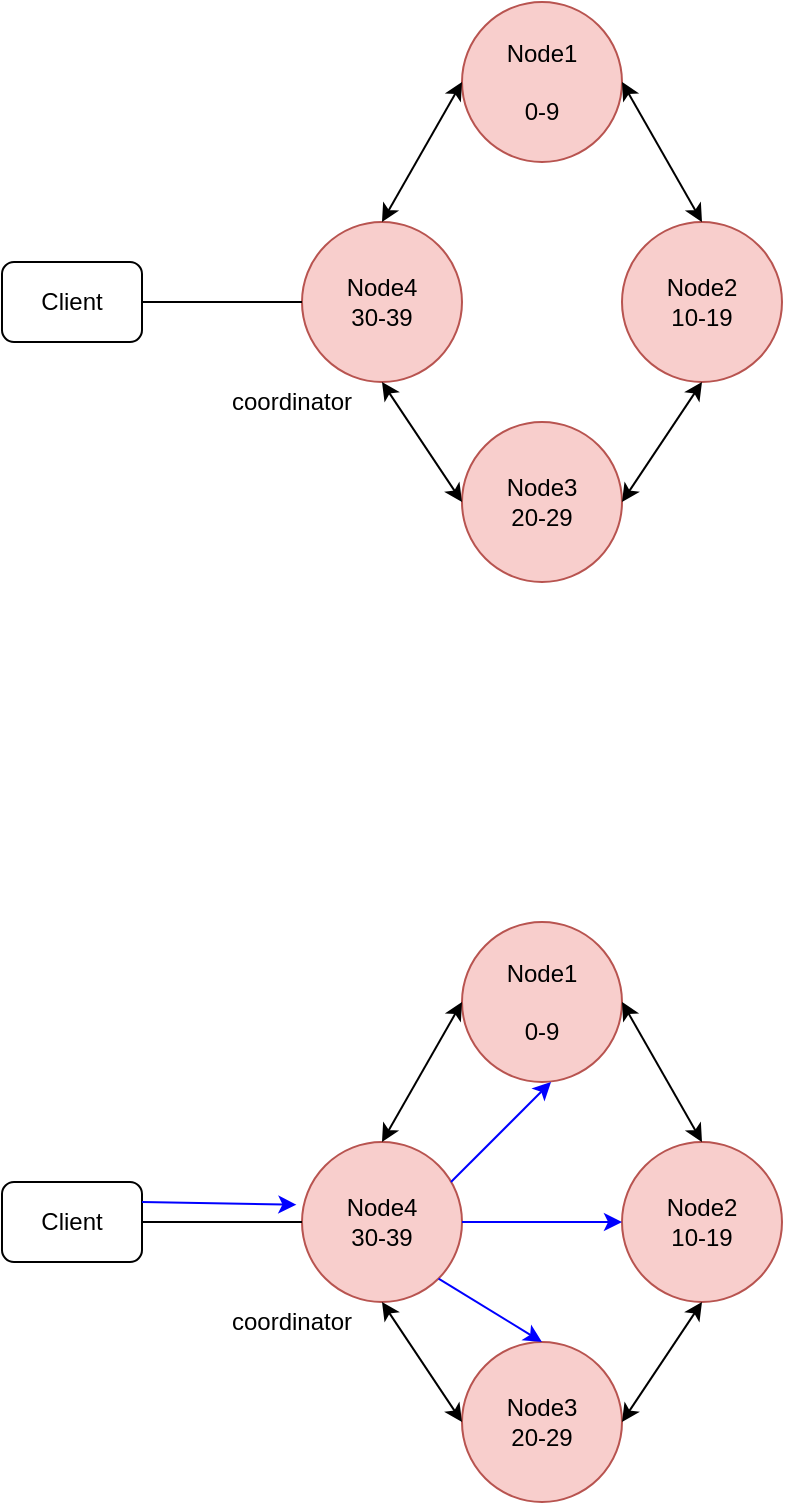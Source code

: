 <mxfile version="10.6.3" type="github"><diagram id="QPM9kCHdhjIRbehFS5Vp" name="ring"><mxGraphModel dx="542" dy="477" grid="1" gridSize="10" guides="1" tooltips="1" connect="1" arrows="1" fold="1" page="1" pageScale="1" pageWidth="850" pageHeight="1100" math="0" shadow="0"><root><mxCell id="0"/><mxCell id="1" parent="0"/><mxCell id="DSkGYE0FmBan6WKatGVe-1" value="Node1&lt;br&gt;&lt;br&gt;0-9&lt;br&gt;" style="ellipse;whiteSpace=wrap;html=1;aspect=fixed;fillColor=#f8cecc;strokeColor=#b85450;" parent="1" vertex="1"><mxGeometry x="430" y="220" width="80" height="80" as="geometry"/></mxCell><mxCell id="DSkGYE0FmBan6WKatGVe-2" value="Node4&lt;br&gt;30-39&lt;br&gt;" style="ellipse;whiteSpace=wrap;html=1;aspect=fixed;fillColor=#f8cecc;strokeColor=#b85450;" parent="1" vertex="1"><mxGeometry x="350" y="330" width="80" height="80" as="geometry"/></mxCell><mxCell id="DSkGYE0FmBan6WKatGVe-3" value="Node2&lt;br&gt;10-19&lt;br&gt;" style="ellipse;whiteSpace=wrap;html=1;aspect=fixed;fillColor=#f8cecc;strokeColor=#b85450;" parent="1" vertex="1"><mxGeometry x="510" y="330" width="80" height="80" as="geometry"/></mxCell><mxCell id="DSkGYE0FmBan6WKatGVe-4" value="Node3&lt;br&gt;20-29&lt;br&gt;" style="ellipse;whiteSpace=wrap;html=1;aspect=fixed;fillColor=#f8cecc;strokeColor=#b85450;" parent="1" vertex="1"><mxGeometry x="430" y="430" width="80" height="80" as="geometry"/></mxCell><mxCell id="DSkGYE0FmBan6WKatGVe-8" value="" style="endArrow=classic;startArrow=classic;html=1;entryX=0;entryY=0.5;entryDx=0;entryDy=0;exitX=0.5;exitY=0;exitDx=0;exitDy=0;" parent="1" source="DSkGYE0FmBan6WKatGVe-2" target="DSkGYE0FmBan6WKatGVe-1" edge="1"><mxGeometry width="50" height="50" relative="1" as="geometry"><mxPoint x="390" y="390" as="sourcePoint"/><mxPoint x="440" y="280" as="targetPoint"/></mxGeometry></mxCell><mxCell id="DSkGYE0FmBan6WKatGVe-9" value="" style="endArrow=classic;startArrow=classic;html=1;entryX=0.5;entryY=1;entryDx=0;entryDy=0;exitX=0;exitY=0.5;exitDx=0;exitDy=0;" parent="1" source="DSkGYE0FmBan6WKatGVe-4" target="DSkGYE0FmBan6WKatGVe-2" edge="1"><mxGeometry width="50" height="50" relative="1" as="geometry"><mxPoint x="265" y="660" as="sourcePoint"/><mxPoint x="415" y="560" as="targetPoint"/></mxGeometry></mxCell><mxCell id="DSkGYE0FmBan6WKatGVe-10" value="" style="endArrow=classic;startArrow=classic;html=1;entryX=0.5;entryY=1;entryDx=0;entryDy=0;exitX=1;exitY=0.5;exitDx=0;exitDy=0;" parent="1" source="DSkGYE0FmBan6WKatGVe-4" target="DSkGYE0FmBan6WKatGVe-3" edge="1"><mxGeometry width="50" height="50" relative="1" as="geometry"><mxPoint x="580" y="610" as="sourcePoint"/><mxPoint x="730" y="510" as="targetPoint"/></mxGeometry></mxCell><mxCell id="DSkGYE0FmBan6WKatGVe-12" value="" style="endArrow=classic;startArrow=classic;html=1;entryX=0.5;entryY=0;entryDx=0;entryDy=0;exitX=1;exitY=0.5;exitDx=0;exitDy=0;" parent="1" source="DSkGYE0FmBan6WKatGVe-1" target="DSkGYE0FmBan6WKatGVe-3" edge="1"><mxGeometry width="50" height="50" relative="1" as="geometry"><mxPoint x="600" y="330" as="sourcePoint"/><mxPoint x="750" y="230" as="targetPoint"/></mxGeometry></mxCell><mxCell id="DSkGYE0FmBan6WKatGVe-13" value="Client" style="rounded=1;whiteSpace=wrap;html=1;" parent="1" vertex="1"><mxGeometry x="200" y="350" width="70" height="40" as="geometry"/></mxCell><mxCell id="DSkGYE0FmBan6WKatGVe-15" value="" style="endArrow=none;html=1;entryX=0;entryY=0.5;entryDx=0;entryDy=0;exitX=1;exitY=0.5;exitDx=0;exitDy=0;" parent="1" source="DSkGYE0FmBan6WKatGVe-13" target="DSkGYE0FmBan6WKatGVe-2" edge="1"><mxGeometry width="50" height="50" relative="1" as="geometry"><mxPoint x="260" y="510" as="sourcePoint"/><mxPoint x="310" y="460" as="targetPoint"/></mxGeometry></mxCell><mxCell id="DSkGYE0FmBan6WKatGVe-16" value="coordinator" style="text;html=1;strokeColor=none;fillColor=none;align=center;verticalAlign=middle;whiteSpace=wrap;rounded=0;" parent="1" vertex="1"><mxGeometry x="290" y="410" width="110" height="20" as="geometry"/></mxCell><mxCell id="nmsjDJfdfxGzaFcDRhB5-1" value="Node1&lt;br&gt;&lt;br&gt;0-9&lt;br&gt;" style="ellipse;whiteSpace=wrap;html=1;aspect=fixed;fillColor=#f8cecc;strokeColor=#b85450;" vertex="1" parent="1"><mxGeometry x="430" y="680" width="80" height="80" as="geometry"/></mxCell><mxCell id="nmsjDJfdfxGzaFcDRhB5-2" value="Node4&lt;br&gt;30-39&lt;br&gt;" style="ellipse;whiteSpace=wrap;html=1;aspect=fixed;fillColor=#f8cecc;strokeColor=#b85450;" vertex="1" parent="1"><mxGeometry x="350" y="790" width="80" height="80" as="geometry"/></mxCell><mxCell id="nmsjDJfdfxGzaFcDRhB5-3" value="Node2&lt;br&gt;10-19&lt;br&gt;" style="ellipse;whiteSpace=wrap;html=1;aspect=fixed;fillColor=#f8cecc;strokeColor=#b85450;" vertex="1" parent="1"><mxGeometry x="510" y="790" width="80" height="80" as="geometry"/></mxCell><mxCell id="nmsjDJfdfxGzaFcDRhB5-4" value="Node3&lt;br&gt;20-29&lt;br&gt;" style="ellipse;whiteSpace=wrap;html=1;aspect=fixed;fillColor=#f8cecc;strokeColor=#b85450;" vertex="1" parent="1"><mxGeometry x="430" y="890" width="80" height="80" as="geometry"/></mxCell><mxCell id="nmsjDJfdfxGzaFcDRhB5-5" value="" style="endArrow=classic;startArrow=classic;html=1;entryX=0;entryY=0.5;entryDx=0;entryDy=0;exitX=0.5;exitY=0;exitDx=0;exitDy=0;" edge="1" parent="1" source="nmsjDJfdfxGzaFcDRhB5-2" target="nmsjDJfdfxGzaFcDRhB5-1"><mxGeometry width="50" height="50" relative="1" as="geometry"><mxPoint x="390" y="850" as="sourcePoint"/><mxPoint x="440" y="740" as="targetPoint"/></mxGeometry></mxCell><mxCell id="nmsjDJfdfxGzaFcDRhB5-6" value="" style="endArrow=classic;startArrow=classic;html=1;entryX=0.5;entryY=1;entryDx=0;entryDy=0;exitX=0;exitY=0.5;exitDx=0;exitDy=0;" edge="1" parent="1" source="nmsjDJfdfxGzaFcDRhB5-4" target="nmsjDJfdfxGzaFcDRhB5-2"><mxGeometry width="50" height="50" relative="1" as="geometry"><mxPoint x="265" y="1120" as="sourcePoint"/><mxPoint x="415" y="1020" as="targetPoint"/></mxGeometry></mxCell><mxCell id="nmsjDJfdfxGzaFcDRhB5-7" value="" style="endArrow=classic;startArrow=classic;html=1;entryX=0.5;entryY=1;entryDx=0;entryDy=0;exitX=1;exitY=0.5;exitDx=0;exitDy=0;" edge="1" parent="1" source="nmsjDJfdfxGzaFcDRhB5-4" target="nmsjDJfdfxGzaFcDRhB5-3"><mxGeometry width="50" height="50" relative="1" as="geometry"><mxPoint x="580" y="1070" as="sourcePoint"/><mxPoint x="730" y="970" as="targetPoint"/></mxGeometry></mxCell><mxCell id="nmsjDJfdfxGzaFcDRhB5-8" value="" style="endArrow=classic;startArrow=classic;html=1;entryX=0.5;entryY=0;entryDx=0;entryDy=0;exitX=1;exitY=0.5;exitDx=0;exitDy=0;" edge="1" parent="1" source="nmsjDJfdfxGzaFcDRhB5-1" target="nmsjDJfdfxGzaFcDRhB5-3"><mxGeometry width="50" height="50" relative="1" as="geometry"><mxPoint x="600" y="790" as="sourcePoint"/><mxPoint x="750" y="690" as="targetPoint"/></mxGeometry></mxCell><mxCell id="nmsjDJfdfxGzaFcDRhB5-9" value="Client" style="rounded=1;whiteSpace=wrap;html=1;" vertex="1" parent="1"><mxGeometry x="200" y="810" width="70" height="40" as="geometry"/></mxCell><mxCell id="nmsjDJfdfxGzaFcDRhB5-10" value="" style="endArrow=none;html=1;entryX=0;entryY=0.5;entryDx=0;entryDy=0;exitX=1;exitY=0.5;exitDx=0;exitDy=0;" edge="1" parent="1" source="nmsjDJfdfxGzaFcDRhB5-9" target="nmsjDJfdfxGzaFcDRhB5-2"><mxGeometry width="50" height="50" relative="1" as="geometry"><mxPoint x="260" y="970" as="sourcePoint"/><mxPoint x="310" y="920" as="targetPoint"/></mxGeometry></mxCell><mxCell id="nmsjDJfdfxGzaFcDRhB5-11" value="coordinator" style="text;html=1;strokeColor=none;fillColor=none;align=center;verticalAlign=middle;whiteSpace=wrap;rounded=0;" vertex="1" parent="1"><mxGeometry x="290" y="870" width="110" height="20" as="geometry"/></mxCell><mxCell id="nmsjDJfdfxGzaFcDRhB5-18" value="" style="endArrow=classic;html=1;entryX=-0.035;entryY=0.392;entryDx=0;entryDy=0;entryPerimeter=0;fillColor=#f8cecc;strokeColor=#0000FF;" edge="1" parent="1" target="nmsjDJfdfxGzaFcDRhB5-2"><mxGeometry width="50" height="50" relative="1" as="geometry"><mxPoint x="270" y="820" as="sourcePoint"/><mxPoint x="340" y="820" as="targetPoint"/></mxGeometry></mxCell><mxCell id="nmsjDJfdfxGzaFcDRhB5-19" value="" style="endArrow=classic;html=1;strokeColor=#0000FF;" edge="1" parent="1"><mxGeometry width="50" height="50" relative="1" as="geometry"><mxPoint x="424.5" y="810" as="sourcePoint"/><mxPoint x="474.5" y="760" as="targetPoint"/></mxGeometry></mxCell><mxCell id="nmsjDJfdfxGzaFcDRhB5-21" value="" style="endArrow=classic;html=1;strokeColor=#0000FF;entryX=0;entryY=0.5;entryDx=0;entryDy=0;exitX=1;exitY=0.5;exitDx=0;exitDy=0;" edge="1" parent="1" source="nmsjDJfdfxGzaFcDRhB5-2" target="nmsjDJfdfxGzaFcDRhB5-3"><mxGeometry width="50" height="50" relative="1" as="geometry"><mxPoint x="424.5" y="855" as="sourcePoint"/><mxPoint x="474.5" y="805" as="targetPoint"/></mxGeometry></mxCell><mxCell id="nmsjDJfdfxGzaFcDRhB5-22" value="" style="endArrow=classic;html=1;strokeColor=#0000FF;entryX=0.5;entryY=0;entryDx=0;entryDy=0;exitX=1;exitY=1;exitDx=0;exitDy=0;" edge="1" parent="1" source="nmsjDJfdfxGzaFcDRhB5-2" target="nmsjDJfdfxGzaFcDRhB5-4"><mxGeometry width="50" height="50" relative="1" as="geometry"><mxPoint x="425" y="840" as="sourcePoint"/><mxPoint x="485" y="920" as="targetPoint"/></mxGeometry></mxCell></root></mxGraphModel></diagram><diagram id="ljWusEvgz37iSYjfbjy0" name="write read"><mxGraphModel dx="799" dy="778" grid="1" gridSize="10" guides="1" tooltips="1" connect="1" arrows="1" fold="1" page="1" pageScale="1" pageWidth="850" pageHeight="1100" math="0" shadow="0"><root><mxCell id="uDvkBsvzMWSxIQyUO3Ta-0"/><mxCell id="uDvkBsvzMWSxIQyUO3Ta-1" parent="uDvkBsvzMWSxIQyUO3Ta-0"/><mxCell id="uDvkBsvzMWSxIQyUO3Ta-2" value="Write mutation" style="ellipse;whiteSpace=wrap;html=1;aspect=fixed;fillColor=#f8cecc;strokeColor=#b85450;" vertex="1" parent="uDvkBsvzMWSxIQyUO3Ta-1"><mxGeometry x="120" y="140" width="80" height="80" as="geometry"/></mxCell><mxCell id="uDvkBsvzMWSxIQyUO3Ta-3" value="commit&lt;br&gt;Log&lt;br&gt;" style="shape=cylinder;whiteSpace=wrap;html=1;boundedLbl=1;backgroundOutline=1;fillColor=#dae8fc;strokeColor=#6c8ebf;" vertex="1" parent="uDvkBsvzMWSxIQyUO3Ta-1"><mxGeometry x="210" y="310" width="60" height="80" as="geometry"/></mxCell><mxCell id="uDvkBsvzMWSxIQyUO3Ta-4" value="" style="endArrow=none;html=1;strokeColor=#000000;dashed=1;" edge="1" parent="uDvkBsvzMWSxIQyUO3Ta-1"><mxGeometry width="50" height="50" relative="1" as="geometry"><mxPoint x="100" y="260" as="sourcePoint"/><mxPoint x="651" y="260" as="targetPoint"/></mxGeometry></mxCell><mxCell id="uDvkBsvzMWSxIQyUO3Ta-5" value="Memtable" style="rounded=0;whiteSpace=wrap;html=1;fillColor=#f8cecc;strokeColor=#b85450;" vertex="1" parent="uDvkBsvzMWSxIQyUO3Ta-1"><mxGeometry x="380" y="150" width="120" height="60" as="geometry"/></mxCell><mxCell id="uDvkBsvzMWSxIQyUO3Ta-7" value="Index" style="rounded=0;whiteSpace=wrap;html=1;fillColor=#dae8fc;strokeColor=#6c8ebf;" vertex="1" parent="uDvkBsvzMWSxIQyUO3Ta-1"><mxGeometry x="380" y="310" width="60" height="20" as="geometry"/></mxCell><mxCell id="uDvkBsvzMWSxIQyUO3Ta-8" value="Key,&lt;br&gt;Offset&amp;nbsp;&lt;br&gt;" style="rounded=0;whiteSpace=wrap;html=1;fillColor=#dae8fc;strokeColor=#6c8ebf;" vertex="1" parent="uDvkBsvzMWSxIQyUO3Ta-1"><mxGeometry x="380" y="330" width="60" height="30" as="geometry"/></mxCell><mxCell id="uDvkBsvzMWSxIQyUO3Ta-9" value="Bloom&lt;br&gt;Filters&lt;br&gt;" style="rounded=0;whiteSpace=wrap;html=1;fillColor=#dae8fc;strokeColor=#6c8ebf;" vertex="1" parent="uDvkBsvzMWSxIQyUO3Ta-1"><mxGeometry x="380" y="360" width="60" height="30" as="geometry"/></mxCell><mxCell id="uDvkBsvzMWSxIQyUO3Ta-11" value="SSTable" style="whiteSpace=wrap;html=1;aspect=fixed;fillColor=#dae8fc;strokeColor=#6c8ebf;" vertex="1" parent="uDvkBsvzMWSxIQyUO3Ta-1"><mxGeometry x="440" y="310" width="80" height="80" as="geometry"/></mxCell><mxCell id="uDvkBsvzMWSxIQyUO3Ta-12" value="" style="endArrow=classic;html=1;strokeColor=#000000;entryX=0;entryY=0.5;entryDx=0;entryDy=0;" edge="1" parent="uDvkBsvzMWSxIQyUO3Ta-1" target="uDvkBsvzMWSxIQyUO3Ta-5"><mxGeometry width="50" height="50" relative="1" as="geometry"><mxPoint x="200" y="180" as="sourcePoint"/><mxPoint x="340" y="180" as="targetPoint"/></mxGeometry></mxCell><mxCell id="uDvkBsvzMWSxIQyUO3Ta-13" value="" style="endArrow=classic;html=1;strokeColor=#000000;entryX=0.5;entryY=0;entryDx=0;entryDy=0;" edge="1" parent="uDvkBsvzMWSxIQyUO3Ta-1" target="uDvkBsvzMWSxIQyUO3Ta-3"><mxGeometry width="50" height="50" relative="1" as="geometry"><mxPoint x="239.5" y="180" as="sourcePoint"/><mxPoint x="239.5" y="250" as="targetPoint"/></mxGeometry></mxCell><mxCell id="uDvkBsvzMWSxIQyUO3Ta-14" value="" style="endArrow=none;html=1;strokeColor=#000000;" edge="1" parent="uDvkBsvzMWSxIQyUO3Ta-1"><mxGeometry width="50" height="50" relative="1" as="geometry"><mxPoint x="500" y="180" as="sourcePoint"/><mxPoint x="610" y="180" as="targetPoint"/></mxGeometry></mxCell><mxCell id="uDvkBsvzMWSxIQyUO3Ta-15" value="" style="endArrow=none;html=1;strokeColor=#000000;" edge="1" parent="uDvkBsvzMWSxIQyUO3Ta-1"><mxGeometry width="50" height="50" relative="1" as="geometry"><mxPoint x="610" y="350" as="sourcePoint"/><mxPoint x="610" y="180" as="targetPoint"/></mxGeometry></mxCell><mxCell id="uDvkBsvzMWSxIQyUO3Ta-16" value="" style="endArrow=classic;html=1;strokeColor=#000000;" edge="1" parent="uDvkBsvzMWSxIQyUO3Ta-1"><mxGeometry width="50" height="50" relative="1" as="geometry"><mxPoint x="610" y="349" as="sourcePoint"/><mxPoint x="520" y="349" as="targetPoint"/></mxGeometry></mxCell><mxCell id="uDvkBsvzMWSxIQyUO3Ta-17" value="Memory&lt;br&gt;" style="text;html=1;strokeColor=none;fillColor=none;align=center;verticalAlign=middle;whiteSpace=wrap;rounded=0;" vertex="1" parent="uDvkBsvzMWSxIQyUO3Ta-1"><mxGeometry x="110" y="230" width="90" height="20" as="geometry"/></mxCell><mxCell id="uDvkBsvzMWSxIQyUO3Ta-18" value="Disk&lt;br&gt;" style="text;html=1;strokeColor=none;fillColor=none;align=center;verticalAlign=middle;whiteSpace=wrap;rounded=0;" vertex="1" parent="uDvkBsvzMWSxIQyUO3Ta-1"><mxGeometry x="110" y="270" width="90" height="20" as="geometry"/></mxCell><mxCell id="uDvkBsvzMWSxIQyUO3Ta-19" value="Flush" style="text;html=1;strokeColor=none;fillColor=none;align=center;verticalAlign=middle;whiteSpace=wrap;rounded=0;" vertex="1" parent="uDvkBsvzMWSxIQyUO3Ta-1"><mxGeometry x="550" y="210" width="60" height="20" as="geometry"/></mxCell><mxCell id="N1JUkJTekfMje_dpiU4D-0" value="read &lt;br&gt;mutation" style="ellipse;whiteSpace=wrap;html=1;aspect=fixed;fillColor=#f8cecc;strokeColor=#b85450;" vertex="1" parent="uDvkBsvzMWSxIQyUO3Ta-1"><mxGeometry x="150" y="540" width="80" height="80" as="geometry"/></mxCell><mxCell id="N1JUkJTekfMje_dpiU4D-1" value="Merge data" style="ellipse;whiteSpace=wrap;html=1;aspect=fixed;fillColor=#f8cecc;strokeColor=#b85450;" vertex="1" parent="uDvkBsvzMWSxIQyUO3Ta-1"><mxGeometry x="330" y="440" width="80" height="80" as="geometry"/></mxCell><mxCell id="N1JUkJTekfMje_dpiU4D-2" value="SSTable" style="shape=document;whiteSpace=wrap;html=1;boundedLbl=1;" vertex="1" parent="uDvkBsvzMWSxIQyUO3Ta-1"><mxGeometry x="250" y="660" width="120" height="80" as="geometry"/></mxCell><mxCell id="N1JUkJTekfMje_dpiU4D-3" value="&lt;span&gt;SSTable&lt;/span&gt;" style="shape=document;whiteSpace=wrap;html=1;boundedLbl=1;" vertex="1" parent="uDvkBsvzMWSxIQyUO3Ta-1"><mxGeometry x="400" y="660" width="120" height="80" as="geometry"/></mxCell><mxCell id="N1JUkJTekfMje_dpiU4D-4" value="Memtable" style="rounded=0;whiteSpace=wrap;html=1;" vertex="1" parent="uDvkBsvzMWSxIQyUO3Ta-1"><mxGeometry x="530" y="549" width="120" height="60" as="geometry"/></mxCell><mxCell id="N1JUkJTekfMje_dpiU4D-6" value="" style="endArrow=classic;html=1;strokeColor=#000000;entryX=0;entryY=0.5;entryDx=0;entryDy=0;" edge="1" parent="uDvkBsvzMWSxIQyUO3Ta-1" target="N1JUkJTekfMje_dpiU4D-4"><mxGeometry width="50" height="50" relative="1" as="geometry"><mxPoint x="230" y="578" as="sourcePoint"/><mxPoint x="500" y="578" as="targetPoint"/></mxGeometry></mxCell><mxCell id="N1JUkJTekfMje_dpiU4D-7" value="" style="endArrow=classic;html=1;strokeColor=#000000;entryX=0.25;entryY=0;entryDx=0;entryDy=0;" edge="1" parent="uDvkBsvzMWSxIQyUO3Ta-1" target="N1JUkJTekfMje_dpiU4D-2"><mxGeometry width="50" height="50" relative="1" as="geometry"><mxPoint x="280" y="580" as="sourcePoint"/><mxPoint x="279" y="630" as="targetPoint"/></mxGeometry></mxCell><mxCell id="N1JUkJTekfMje_dpiU4D-8" value="" style="endArrow=classic;html=1;strokeColor=#000000;entryX=0.201;entryY=0.018;entryDx=0;entryDy=0;entryPerimeter=0;" edge="1" parent="uDvkBsvzMWSxIQyUO3Ta-1" target="N1JUkJTekfMje_dpiU4D-3"><mxGeometry width="50" height="50" relative="1" as="geometry"><mxPoint x="425" y="580" as="sourcePoint"/><mxPoint x="424.5" y="645" as="targetPoint"/></mxGeometry></mxCell><mxCell id="N1JUkJTekfMje_dpiU4D-9" value="" style="endArrow=classic;html=1;strokeColor=#6c8ebf;fillColor=#dae8fc;" edge="1" parent="uDvkBsvzMWSxIQyUO3Ta-1"><mxGeometry width="50" height="50" relative="1" as="geometry"><mxPoint x="600" y="500.5" as="sourcePoint"/><mxPoint x="410" y="500" as="targetPoint"/></mxGeometry></mxCell><mxCell id="N1JUkJTekfMje_dpiU4D-10" value="" style="endArrow=none;html=1;strokeColor=#6c8ebf;exitX=0.592;exitY=-0.033;exitDx=0;exitDy=0;exitPerimeter=0;fillColor=#dae8fc;" edge="1" parent="uDvkBsvzMWSxIQyUO3Ta-1" source="N1JUkJTekfMje_dpiU4D-4"><mxGeometry width="50" height="50" relative="1" as="geometry"><mxPoint x="600" y="540" as="sourcePoint"/><mxPoint x="600" y="500" as="targetPoint"/></mxGeometry></mxCell><mxCell id="N1JUkJTekfMje_dpiU4D-11" value="" style="endArrow=none;html=1;strokeColor=#6c8ebf;exitX=1;exitY=0.5;exitDx=0;exitDy=0;fillColor=#dae8fc;" edge="1" parent="uDvkBsvzMWSxIQyUO3Ta-1" source="N1JUkJTekfMje_dpiU4D-3"><mxGeometry width="50" height="50" relative="1" as="geometry"><mxPoint x="580" y="710" as="sourcePoint"/><mxPoint x="670" y="700" as="targetPoint"/></mxGeometry></mxCell><mxCell id="N1JUkJTekfMje_dpiU4D-12" value="" style="endArrow=classic;html=1;strokeColor=#6c8ebf;entryX=1;entryY=0.5;entryDx=0;entryDy=0;fillColor=#dae8fc;" edge="1" parent="uDvkBsvzMWSxIQyUO3Ta-1" target="N1JUkJTekfMje_dpiU4D-1"><mxGeometry width="50" height="50" relative="1" as="geometry"><mxPoint x="670" y="479.5" as="sourcePoint"/><mxPoint x="510" y="479.5" as="targetPoint"/></mxGeometry></mxCell><mxCell id="N1JUkJTekfMje_dpiU4D-13" value="" style="endArrow=none;html=1;strokeColor=#6c8ebf;fillColor=#dae8fc;" edge="1" parent="uDvkBsvzMWSxIQyUO3Ta-1"><mxGeometry width="50" height="50" relative="1" as="geometry"><mxPoint x="670" y="700" as="sourcePoint"/><mxPoint x="670" y="480" as="targetPoint"/></mxGeometry></mxCell><mxCell id="N1JUkJTekfMje_dpiU4D-14" value="" style="endArrow=none;html=1;strokeColor=#6c8ebf;entryX=0.008;entryY=0.4;entryDx=0;entryDy=0;entryPerimeter=0;fillColor=#dae8fc;" edge="1" parent="uDvkBsvzMWSxIQyUO3Ta-1" target="N1JUkJTekfMje_dpiU4D-2"><mxGeometry width="50" height="50" relative="1" as="geometry"><mxPoint x="230" y="692" as="sourcePoint"/><mxPoint x="260" y="770" as="targetPoint"/></mxGeometry></mxCell><mxCell id="N1JUkJTekfMje_dpiU4D-15" value="" style="endArrow=none;html=1;strokeColor=#6c8ebf;fillColor=#dae8fc;" edge="1" parent="uDvkBsvzMWSxIQyUO3Ta-1"><mxGeometry width="50" height="50" relative="1" as="geometry"><mxPoint x="229.5" y="770" as="sourcePoint"/><mxPoint x="229.5" y="690" as="targetPoint"/></mxGeometry></mxCell><mxCell id="N1JUkJTekfMje_dpiU4D-16" value="" style="endArrow=none;html=1;strokeColor=#6c8ebf;fillColor=#dae8fc;" edge="1" parent="uDvkBsvzMWSxIQyUO3Ta-1"><mxGeometry width="50" height="50" relative="1" as="geometry"><mxPoint x="680" y="770" as="sourcePoint"/><mxPoint x="230" y="770" as="targetPoint"/></mxGeometry></mxCell><mxCell id="N1JUkJTekfMje_dpiU4D-17" value="" style="endArrow=none;html=1;strokeColor=#6c8ebf;fillColor=#dae8fc;" edge="1" parent="uDvkBsvzMWSxIQyUO3Ta-1"><mxGeometry width="50" height="50" relative="1" as="geometry"><mxPoint x="680" y="770" as="sourcePoint"/><mxPoint x="680" y="460" as="targetPoint"/></mxGeometry></mxCell><mxCell id="N1JUkJTekfMje_dpiU4D-18" value="" style="endArrow=classic;html=1;strokeColor=#6c8ebf;entryX=0.975;entryY=0.25;entryDx=0;entryDy=0;entryPerimeter=0;fillColor=#dae8fc;" edge="1" parent="uDvkBsvzMWSxIQyUO3Ta-1" target="N1JUkJTekfMje_dpiU4D-1"><mxGeometry width="50" height="50" relative="1" as="geometry"><mxPoint x="680" y="460" as="sourcePoint"/><mxPoint x="440" y="460" as="targetPoint"/></mxGeometry></mxCell><mxCell id="N1JUkJTekfMje_dpiU4D-19" value="" style="endArrow=none;html=1;strokeColor=#000000;dashed=1;" edge="1" parent="uDvkBsvzMWSxIQyUO3Ta-1"><mxGeometry width="50" height="50" relative="1" as="geometry"><mxPoint x="100" y="634" as="sourcePoint"/><mxPoint x="710" y="634" as="targetPoint"/></mxGeometry></mxCell><mxCell id="N1JUkJTekfMje_dpiU4D-20" value="Memory&lt;br&gt;" style="text;html=1;strokeColor=none;fillColor=none;align=center;verticalAlign=middle;whiteSpace=wrap;rounded=0;" vertex="1" parent="uDvkBsvzMWSxIQyUO3Ta-1"><mxGeometry x="90" y="609" width="90" height="20" as="geometry"/></mxCell><mxCell id="N1JUkJTekfMje_dpiU4D-21" value="Disk&lt;br&gt;" style="text;html=1;strokeColor=none;fillColor=none;align=center;verticalAlign=middle;whiteSpace=wrap;rounded=0;" vertex="1" parent="uDvkBsvzMWSxIQyUO3Ta-1"><mxGeometry x="80" y="640" width="90" height="20" as="geometry"/></mxCell><mxCell id="N1JUkJTekfMje_dpiU4D-22" value="" style="endArrow=none;html=1;strokeColor=#6c8ebf;fillColor=#dae8fc;" edge="1" parent="uDvkBsvzMWSxIQyUO3Ta-1"><mxGeometry width="50" height="50" relative="1" as="geometry"><mxPoint x="330" y="479.5" as="sourcePoint"/><mxPoint x="200" y="479.5" as="targetPoint"/></mxGeometry></mxCell><mxCell id="N1JUkJTekfMje_dpiU4D-23" value="" style="endArrow=classic;html=1;strokeColor=#6c8ebf;entryX=0.638;entryY=0.038;entryDx=0;entryDy=0;entryPerimeter=0;fillColor=#dae8fc;" edge="1" parent="uDvkBsvzMWSxIQyUO3Ta-1" target="N1JUkJTekfMje_dpiU4D-0"><mxGeometry width="50" height="50" relative="1" as="geometry"><mxPoint x="200" y="480" as="sourcePoint"/><mxPoint x="200" y="530" as="targetPoint"/></mxGeometry></mxCell></root></mxGraphModel></diagram><diagram id="g46U-0yCfYFAniLY4zvb" name="read from a SSTable"><mxGraphModel dx="1114" dy="1045" grid="1" gridSize="10" guides="1" tooltips="1" connect="1" arrows="1" fold="1" page="1" pageScale="1" pageWidth="850" pageHeight="1100" math="0" shadow="0"><root><mxCell id="aWLYc-yraRG06AzI7D4C-0"/><mxCell id="aWLYc-yraRG06AzI7D4C-1" parent="aWLYc-yraRG06AzI7D4C-0"/><mxCell id="YJ6rTuNuU6Kw0hXGI4yV-0" value="read &lt;br&gt;mutation" style="ellipse;whiteSpace=wrap;html=1;aspect=fixed;fillColor=#f8cecc;strokeColor=#b85450;" vertex="1" parent="aWLYc-yraRG06AzI7D4C-1"><mxGeometry x="150" y="270" width="80" height="80" as="geometry"/></mxCell><mxCell id="YJ6rTuNuU6Kw0hXGI4yV-1" value="Bloom Filter" style="rounded=0;whiteSpace=wrap;html=1;fillColor=#d5e8d4;strokeColor=#82b366;" vertex="1" parent="aWLYc-yraRG06AzI7D4C-1"><mxGeometry x="370" y="300" width="130" height="20" as="geometry"/></mxCell><mxCell id="YJ6rTuNuU6Kw0hXGI4yV-2" value="Partition&lt;br&gt;Key Cache&lt;br&gt;" style="rounded=0;whiteSpace=wrap;html=1;" vertex="1" parent="aWLYc-yraRG06AzI7D4C-1"><mxGeometry x="640" y="370" width="70" height="50" as="geometry"/></mxCell><mxCell id="YJ6rTuNuU6Kw0hXGI4yV-3" value="Partition&lt;br&gt;Summary&lt;br&gt;" style="rounded=0;whiteSpace=wrap;html=1;" vertex="1" parent="aWLYc-yraRG06AzI7D4C-1"><mxGeometry x="520" y="370" width="70" height="50" as="geometry"/></mxCell><mxCell id="YJ6rTuNuU6Kw0hXGI4yV-4" value="Partition&lt;br&gt;Index&lt;br&gt;" style="rounded=0;whiteSpace=wrap;html=1;" vertex="1" parent="aWLYc-yraRG06AzI7D4C-1"><mxGeometry x="420" y="490" width="80" height="50" as="geometry"/></mxCell><mxCell id="YJ6rTuNuU6Kw0hXGI4yV-5" value="Compression&lt;br&gt;Offset&lt;br&gt;" style="rounded=0;whiteSpace=wrap;html=1;" vertex="1" parent="aWLYc-yraRG06AzI7D4C-1"><mxGeometry x="310" y="380" width="80" height="50" as="geometry"/></mxCell><mxCell id="YJ6rTuNuU6Kw0hXGI4yV-6" value="Data" style="shape=document;whiteSpace=wrap;html=1;boundedLbl=1;" vertex="1" parent="aWLYc-yraRG06AzI7D4C-1"><mxGeometry x="200" y="500" width="120" height="80" as="geometry"/></mxCell><mxCell id="c_GxJZfGcWtjvsqf7EhG-0" value="" style="endArrow=none;html=1;strokeColor=#000000;dashed=1;" edge="1" parent="aWLYc-yraRG06AzI7D4C-1"><mxGeometry width="50" height="50" relative="1" as="geometry"><mxPoint x="110" y="450" as="sourcePoint"/><mxPoint x="720" y="450" as="targetPoint"/></mxGeometry></mxCell><mxCell id="Rc-nrJbWLq4kU6arstyJ-0" value="Memory&lt;br&gt;" style="text;html=1;strokeColor=none;fillColor=none;align=center;verticalAlign=middle;whiteSpace=wrap;rounded=0;" vertex="1" parent="aWLYc-yraRG06AzI7D4C-1"><mxGeometry x="90" y="420" width="90" height="20" as="geometry"/></mxCell><mxCell id="Rc-nrJbWLq4kU6arstyJ-1" value="Disk&lt;br&gt;" style="text;html=1;strokeColor=none;fillColor=none;align=center;verticalAlign=middle;whiteSpace=wrap;rounded=0;" vertex="1" parent="aWLYc-yraRG06AzI7D4C-1"><mxGeometry x="85" y="460" width="90" height="20" as="geometry"/></mxCell><mxCell id="Rc-nrJbWLq4kU6arstyJ-2" value="" style="endArrow=classic;html=1;strokeColor=#000000;" edge="1" parent="aWLYc-yraRG06AzI7D4C-1"><mxGeometry width="50" height="50" relative="1" as="geometry"><mxPoint x="230" y="309" as="sourcePoint"/><mxPoint x="370" y="309" as="targetPoint"/></mxGeometry></mxCell><mxCell id="Rc-nrJbWLq4kU6arstyJ-3" value="" style="endArrow=classic;html=1;strokeColor=#000000;entryX=0.5;entryY=0;entryDx=0;entryDy=0;exitX=1;exitY=0.5;exitDx=0;exitDy=0;" edge="1" parent="aWLYc-yraRG06AzI7D4C-1" source="YJ6rTuNuU6Kw0hXGI4yV-1" target="YJ6rTuNuU6Kw0hXGI4yV-2"><mxGeometry width="50" height="50" relative="1" as="geometry"><mxPoint x="580" y="270" as="sourcePoint"/><mxPoint x="630" y="220" as="targetPoint"/></mxGeometry></mxCell><mxCell id="Rc-nrJbWLq4kU6arstyJ-4" value="" style="endArrow=classic;html=1;strokeColor=#000000;exitX=0;exitY=0.5;exitDx=0;exitDy=0;" edge="1" parent="aWLYc-yraRG06AzI7D4C-1" source="YJ6rTuNuU6Kw0hXGI4yV-2"><mxGeometry width="50" height="50" relative="1" as="geometry"><mxPoint x="610" y="395" as="sourcePoint"/><mxPoint x="590" y="395" as="targetPoint"/></mxGeometry></mxCell><mxCell id="Rc-nrJbWLq4kU6arstyJ-8" value="" style="endArrow=none;html=1;strokeColor=#000000;" edge="1" parent="aWLYc-yraRG06AzI7D4C-1"><mxGeometry width="50" height="50" relative="1" as="geometry"><mxPoint x="520" y="395" as="sourcePoint"/><mxPoint x="480" y="395" as="targetPoint"/></mxGeometry></mxCell><mxCell id="Rc-nrJbWLq4kU6arstyJ-9" value="" style="endArrow=classic;html=1;strokeColor=#000000;" edge="1" parent="aWLYc-yraRG06AzI7D4C-1"><mxGeometry width="50" height="50" relative="1" as="geometry"><mxPoint x="480" y="395" as="sourcePoint"/><mxPoint x="480" y="490" as="targetPoint"/></mxGeometry></mxCell><mxCell id="Rc-nrJbWLq4kU6arstyJ-10" value="" style="endArrow=none;html=1;strokeColor=#000000;" edge="1" parent="aWLYc-yraRG06AzI7D4C-1"><mxGeometry width="50" height="50" relative="1" as="geometry"><mxPoint x="440" y="490" as="sourcePoint"/><mxPoint x="440" y="400" as="targetPoint"/></mxGeometry></mxCell><mxCell id="Rc-nrJbWLq4kU6arstyJ-11" value="" style="endArrow=classic;html=1;strokeColor=#000000;entryX=1.031;entryY=0.405;entryDx=0;entryDy=0;entryPerimeter=0;" edge="1" parent="aWLYc-yraRG06AzI7D4C-1" target="YJ6rTuNuU6Kw0hXGI4yV-5"><mxGeometry width="50" height="50" relative="1" as="geometry"><mxPoint x="440" y="400" as="sourcePoint"/><mxPoint x="400" y="400" as="targetPoint"/></mxGeometry></mxCell><mxCell id="Rc-nrJbWLq4kU6arstyJ-12" value="" style="endArrow=none;html=1;strokeColor=#000000;" edge="1" parent="aWLYc-yraRG06AzI7D4C-1"><mxGeometry width="50" height="50" relative="1" as="geometry"><mxPoint x="310" y="404.5" as="sourcePoint"/><mxPoint x="260" y="404.5" as="targetPoint"/></mxGeometry></mxCell><mxCell id="Rc-nrJbWLq4kU6arstyJ-13" value="" style="endArrow=classic;html=1;strokeColor=#000000;entryX=0.5;entryY=0;entryDx=0;entryDy=0;" edge="1" parent="aWLYc-yraRG06AzI7D4C-1" target="YJ6rTuNuU6Kw0hXGI4yV-6"><mxGeometry width="50" height="50" relative="1" as="geometry"><mxPoint x="259.5" y="405" as="sourcePoint"/><mxPoint x="259.5" y="465" as="targetPoint"/></mxGeometry></mxCell><mxCell id="Rc-nrJbWLq4kU6arstyJ-14" value="" style="endArrow=classic;html=1;strokeColor=#000000;" edge="1" parent="aWLYc-yraRG06AzI7D4C-1"><mxGeometry width="50" height="50" relative="1" as="geometry"><mxPoint x="200" y="540" as="sourcePoint"/><mxPoint x="110" y="540" as="targetPoint"/></mxGeometry></mxCell><mxCell id="Rc-nrJbWLq4kU6arstyJ-15" value="Result&amp;nbsp;&lt;br&gt;Set&lt;br&gt;" style="text;html=1;strokeColor=none;fillColor=none;align=center;verticalAlign=middle;whiteSpace=wrap;rounded=0;" vertex="1" parent="aWLYc-yraRG06AzI7D4C-1"><mxGeometry x="120" y="500" width="70" height="40" as="geometry"/></mxCell><mxCell id="Rc-nrJbWLq4kU6arstyJ-16" value="" style="endArrow=none;html=1;strokeColor=#000000;entryX=0.5;entryY=1;entryDx=0;entryDy=0;" edge="1" parent="aWLYc-yraRG06AzI7D4C-1" target="YJ6rTuNuU6Kw0hXGI4yV-2"><mxGeometry width="50" height="50" relative="1" as="geometry"><mxPoint x="675" y="580" as="sourcePoint"/><mxPoint x="720" y="500" as="targetPoint"/></mxGeometry></mxCell><mxCell id="Rc-nrJbWLq4kU6arstyJ-17" value="" style="endArrow=none;html=1;strokeColor=#000000;" edge="1" parent="aWLYc-yraRG06AzI7D4C-1"><mxGeometry width="50" height="50" relative="1" as="geometry"><mxPoint x="360" y="580" as="sourcePoint"/><mxPoint x="675" y="579.5" as="targetPoint"/></mxGeometry></mxCell><mxCell id="Rc-nrJbWLq4kU6arstyJ-18" value="" style="endArrow=classic;html=1;strokeColor=#000000;entryX=0.625;entryY=1;entryDx=0;entryDy=0;entryPerimeter=0;" edge="1" parent="aWLYc-yraRG06AzI7D4C-1" target="YJ6rTuNuU6Kw0hXGI4yV-5"><mxGeometry width="50" height="50" relative="1" as="geometry"><mxPoint x="360" y="580" as="sourcePoint"/><mxPoint x="360" y="450" as="targetPoint"/></mxGeometry></mxCell><mxCell id="Rc-nrJbWLq4kU6arstyJ-19" value="Hit&lt;br&gt;" style="text;html=1;strokeColor=none;fillColor=none;align=center;verticalAlign=middle;whiteSpace=wrap;rounded=0;" vertex="1" parent="aWLYc-yraRG06AzI7D4C-1"><mxGeometry x="670" y="420" width="40" height="20" as="geometry"/></mxCell><mxCell id="Rc-nrJbWLq4kU6arstyJ-20" value="Not Hit&lt;br&gt;" style="text;html=1;strokeColor=none;fillColor=none;align=center;verticalAlign=middle;whiteSpace=wrap;rounded=0;" vertex="1" parent="aWLYc-yraRG06AzI7D4C-1"><mxGeometry x="600" y="375" width="40" height="20" as="geometry"/></mxCell></root></mxGraphModel></diagram></mxfile>